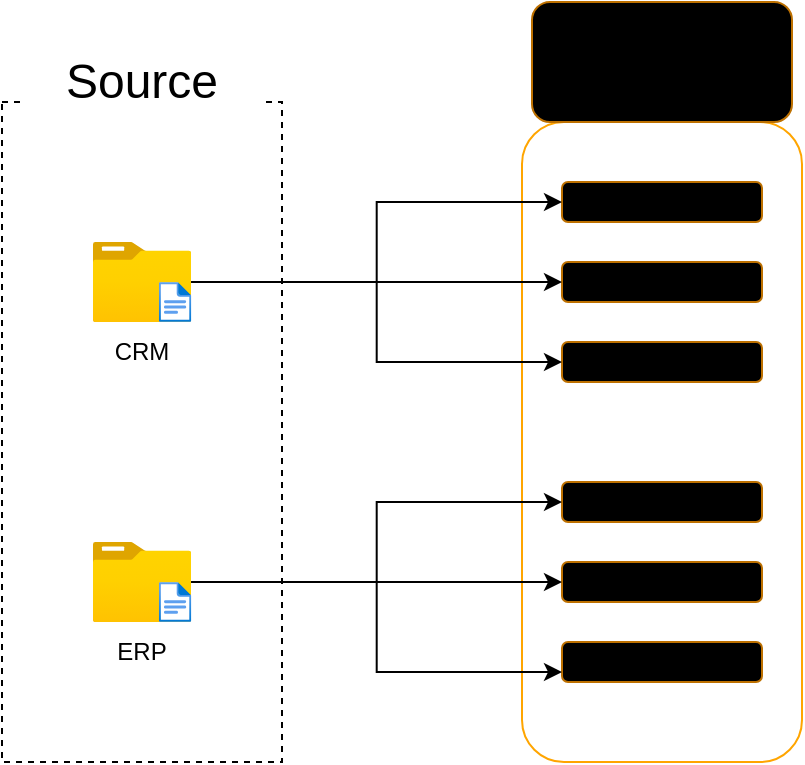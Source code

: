 <mxfile version="28.0.4">
  <diagram name="Page-1" id="c5ww12puSlcOiLX9uFQ_">
    <mxGraphModel dx="357" dy="713" grid="1" gridSize="10" guides="1" tooltips="1" connect="1" arrows="1" fold="1" page="1" pageScale="1" pageWidth="850" pageHeight="1100" math="0" shadow="0">
      <root>
        <mxCell id="0" />
        <mxCell id="1" parent="0" />
        <mxCell id="Dx_Ku_VgnGbCFsE47IkR-1" value="" style="rounded=0;whiteSpace=wrap;html=1;fillColor=none;strokeColor=default;gradientColor=none;dashed=1;" vertex="1" parent="1">
          <mxGeometry x="60" y="90" width="140" height="330" as="geometry" />
        </mxCell>
        <mxCell id="Dx_Ku_VgnGbCFsE47IkR-2" value="&lt;font style=&quot;font-size: 24px;&quot;&gt;Source&lt;/font&gt;" style="rounded=0;whiteSpace=wrap;html=1;fillColor=default;strokeColor=none;" vertex="1" parent="1">
          <mxGeometry x="70" y="50" width="120" height="60" as="geometry" />
        </mxCell>
        <mxCell id="Dx_Ku_VgnGbCFsE47IkR-7" value="" style="group" vertex="1" connectable="0" parent="1">
          <mxGeometry x="100" y="310" width="60.0" height="70" as="geometry" />
        </mxCell>
        <mxCell id="Dx_Ku_VgnGbCFsE47IkR-4" value="" style="image;aspect=fixed;html=1;points=[];align=center;fontSize=12;image=img/lib/azure2/general/Folder_Blank.svg;" vertex="1" parent="Dx_Ku_VgnGbCFsE47IkR-7">
          <mxGeometry x="5.36" width="49.29" height="40" as="geometry" />
        </mxCell>
        <mxCell id="Dx_Ku_VgnGbCFsE47IkR-6" value="ERP" style="text;html=1;align=center;verticalAlign=middle;whiteSpace=wrap;rounded=0;" vertex="1" parent="Dx_Ku_VgnGbCFsE47IkR-7">
          <mxGeometry y="40" width="60" height="30" as="geometry" />
        </mxCell>
        <mxCell id="Dx_Ku_VgnGbCFsE47IkR-19" value="" style="image;aspect=fixed;html=1;points=[];align=center;fontSize=12;image=img/lib/azure2/general/File.svg;" vertex="1" parent="Dx_Ku_VgnGbCFsE47IkR-7">
          <mxGeometry x="38.42" y="20" width="16.23" height="20" as="geometry" />
        </mxCell>
        <mxCell id="Dx_Ku_VgnGbCFsE47IkR-8" value="" style="group" vertex="1" connectable="0" parent="1">
          <mxGeometry x="100" y="160" width="111" height="99" as="geometry" />
        </mxCell>
        <mxCell id="Dx_Ku_VgnGbCFsE47IkR-3" value="" style="image;aspect=fixed;html=1;points=[];align=center;fontSize=12;image=img/lib/azure2/general/Folder_Blank.svg;" vertex="1" parent="Dx_Ku_VgnGbCFsE47IkR-8">
          <mxGeometry x="5.36" width="49.29" height="40" as="geometry" />
        </mxCell>
        <mxCell id="Dx_Ku_VgnGbCFsE47IkR-5" value="CRM" style="text;html=1;align=center;verticalAlign=middle;whiteSpace=wrap;rounded=0;" vertex="1" parent="Dx_Ku_VgnGbCFsE47IkR-8">
          <mxGeometry y="40" width="60" height="30" as="geometry" />
        </mxCell>
        <mxCell id="Dx_Ku_VgnGbCFsE47IkR-18" value="" style="image;aspect=fixed;html=1;points=[];align=center;fontSize=12;image=img/lib/azure2/general/File.svg;" vertex="1" parent="Dx_Ku_VgnGbCFsE47IkR-8">
          <mxGeometry x="38.42" y="20" width="16.23" height="20" as="geometry" />
        </mxCell>
        <mxCell id="Dx_Ku_VgnGbCFsE47IkR-9" value="" style="rounded=1;whiteSpace=wrap;html=1;fillColor=none;strokeColor=light-dark(#FFA500,#DA8C00);" vertex="1" parent="1">
          <mxGeometry x="320" y="100" width="140" height="320" as="geometry" />
        </mxCell>
        <mxCell id="Dx_Ku_VgnGbCFsE47IkR-10" value="&lt;font style=&quot;font-size: 24px;&quot;&gt;BRONZE&lt;/font&gt;" style="rounded=1;whiteSpace=wrap;html=1;fillColor=light-dark(#f0a30a, #e5b066);strokeColor=#BD7000;fontColor=#000000;gradientDirection=south;gradientColor=light-dark(#000000,#EE9314);" vertex="1" parent="1">
          <mxGeometry x="325" y="40" width="130" height="60" as="geometry" />
        </mxCell>
        <mxCell id="Dx_Ku_VgnGbCFsE47IkR-11" value="&lt;font&gt;crm_cust_info&lt;/font&gt;" style="rounded=1;whiteSpace=wrap;html=1;fillColor=light-dark(#f0a30a, #e5b066);strokeColor=#BD7000;fontColor=#000000;gradientDirection=south;gradientColor=light-dark(#000000,#EE9314);" vertex="1" parent="1">
          <mxGeometry x="340" y="130" width="100" height="20" as="geometry" />
        </mxCell>
        <mxCell id="Dx_Ku_VgnGbCFsE47IkR-12" value="prd_info.csv" style="rounded=1;whiteSpace=wrap;html=1;fillColor=light-dark(#f0a30a, #e5b066);strokeColor=#BD7000;fontColor=#000000;gradientDirection=south;gradientColor=light-dark(#000000,#EE9314);" vertex="1" parent="1">
          <mxGeometry x="340" y="170" width="100" height="20" as="geometry" />
        </mxCell>
        <mxCell id="Dx_Ku_VgnGbCFsE47IkR-13" value="crm_sales_details" style="rounded=1;whiteSpace=wrap;html=1;fillColor=light-dark(#f0a30a, #e5b066);strokeColor=#BD7000;fontColor=#000000;gradientDirection=south;gradientColor=light-dark(#000000,#EE9314);" vertex="1" parent="1">
          <mxGeometry x="340" y="210" width="100" height="20" as="geometry" />
        </mxCell>
        <mxCell id="Dx_Ku_VgnGbCFsE47IkR-14" value="&lt;font&gt;erp_cust_az12&lt;/font&gt;" style="rounded=1;whiteSpace=wrap;html=1;fillColor=light-dark(#f0a30a, #e5b066);strokeColor=#BD7000;fontColor=#000000;gradientDirection=south;gradientColor=light-dark(#000000,#EE9314);" vertex="1" parent="1">
          <mxGeometry x="340" y="280" width="100" height="20" as="geometry" />
        </mxCell>
        <mxCell id="Dx_Ku_VgnGbCFsE47IkR-15" value="&lt;font&gt;erp_loc_a101&lt;/font&gt;" style="rounded=1;whiteSpace=wrap;html=1;fillColor=light-dark(#f0a30a, #e5b066);strokeColor=#BD7000;fontColor=#000000;gradientDirection=south;gradientColor=light-dark(#000000,#EE9314);" vertex="1" parent="1">
          <mxGeometry x="340" y="320" width="100" height="20" as="geometry" />
        </mxCell>
        <mxCell id="Dx_Ku_VgnGbCFsE47IkR-16" value="&lt;font&gt;erp_px_cat_g1v2&lt;/font&gt;" style="rounded=1;whiteSpace=wrap;html=1;fillColor=light-dark(#f0a30a, #e5b066);strokeColor=#BD7000;fontColor=#000000;gradientDirection=south;gradientColor=light-dark(#000000,#EE9314);" vertex="1" parent="1">
          <mxGeometry x="340" y="360" width="100" height="20" as="geometry" />
        </mxCell>
        <mxCell id="Dx_Ku_VgnGbCFsE47IkR-20" style="edgeStyle=orthogonalEdgeStyle;rounded=0;orthogonalLoop=1;jettySize=auto;html=1;entryX=0;entryY=0.5;entryDx=0;entryDy=0;" edge="1" parent="1" source="Dx_Ku_VgnGbCFsE47IkR-3" target="Dx_Ku_VgnGbCFsE47IkR-11">
          <mxGeometry relative="1" as="geometry" />
        </mxCell>
        <mxCell id="Dx_Ku_VgnGbCFsE47IkR-22" style="edgeStyle=orthogonalEdgeStyle;rounded=0;orthogonalLoop=1;jettySize=auto;html=1;" edge="1" parent="1" source="Dx_Ku_VgnGbCFsE47IkR-3" target="Dx_Ku_VgnGbCFsE47IkR-12">
          <mxGeometry relative="1" as="geometry" />
        </mxCell>
        <mxCell id="Dx_Ku_VgnGbCFsE47IkR-23" style="edgeStyle=orthogonalEdgeStyle;rounded=0;orthogonalLoop=1;jettySize=auto;html=1;entryX=0;entryY=0.5;entryDx=0;entryDy=0;" edge="1" parent="1" source="Dx_Ku_VgnGbCFsE47IkR-3" target="Dx_Ku_VgnGbCFsE47IkR-13">
          <mxGeometry relative="1" as="geometry" />
        </mxCell>
        <mxCell id="Dx_Ku_VgnGbCFsE47IkR-24" style="edgeStyle=orthogonalEdgeStyle;rounded=0;orthogonalLoop=1;jettySize=auto;html=1;entryX=0;entryY=0.5;entryDx=0;entryDy=0;" edge="1" parent="1" source="Dx_Ku_VgnGbCFsE47IkR-4" target="Dx_Ku_VgnGbCFsE47IkR-14">
          <mxGeometry relative="1" as="geometry" />
        </mxCell>
        <mxCell id="Dx_Ku_VgnGbCFsE47IkR-25" style="edgeStyle=orthogonalEdgeStyle;rounded=0;orthogonalLoop=1;jettySize=auto;html=1;entryX=0;entryY=0.5;entryDx=0;entryDy=0;" edge="1" parent="1" source="Dx_Ku_VgnGbCFsE47IkR-4" target="Dx_Ku_VgnGbCFsE47IkR-15">
          <mxGeometry relative="1" as="geometry" />
        </mxCell>
        <mxCell id="Dx_Ku_VgnGbCFsE47IkR-26" style="edgeStyle=orthogonalEdgeStyle;rounded=0;orthogonalLoop=1;jettySize=auto;html=1;entryX=0;entryY=0.75;entryDx=0;entryDy=0;" edge="1" parent="1" source="Dx_Ku_VgnGbCFsE47IkR-4" target="Dx_Ku_VgnGbCFsE47IkR-16">
          <mxGeometry relative="1" as="geometry" />
        </mxCell>
      </root>
    </mxGraphModel>
  </diagram>
</mxfile>
